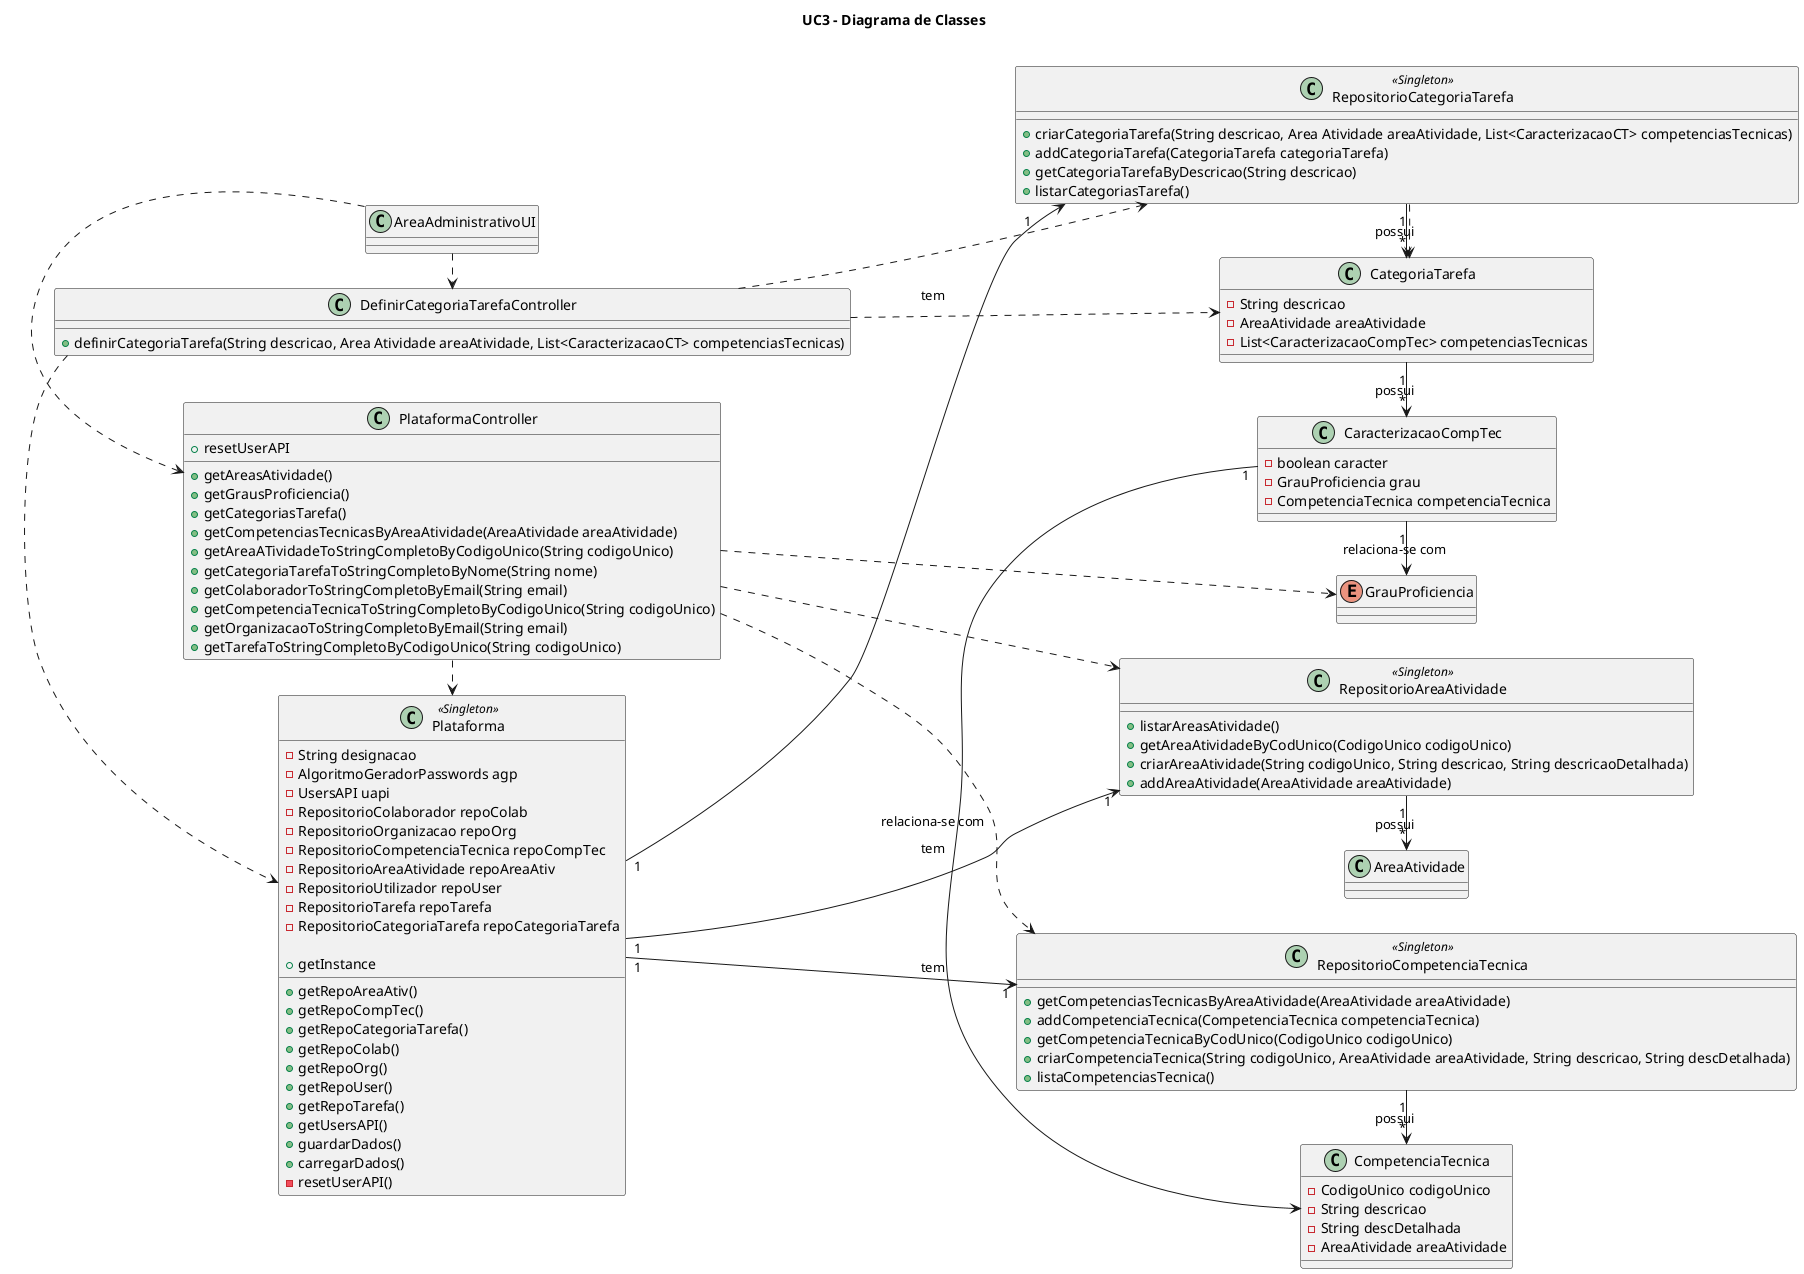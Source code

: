 @startuml

left to right direction

title UC3 - Diagrama de Classes \n

Class Plataforma <<Singleton>> {
    -String designacao
    -AlgoritmoGeradorPasswords agp
    -UsersAPI uapi
    -RepositorioColaborador repoColab
    -RepositorioOrganizacao repoOrg
    -RepositorioCompetenciaTecnica repoCompTec
    -RepositorioAreaAtividade repoAreaAtiv
    -RepositorioUtilizador repoUser
    -RepositorioTarefa repoTarefa
    -RepositorioCategoriaTarefa repoCategoriaTarefa

    +getInstance
    +getRepoAreaAtiv()
    +getRepoCompTec()
    +getRepoCategoriaTarefa()
    +getRepoColab()
    +getRepoOrg()
    +getRepoUser()
    +getRepoTarefa()
    +getUsersAPI()
    +guardarDados()
    +carregarDados()
    -resetUserAPI()
}

Class PlataformaController {
    +getAreasAtividade()
    +getGrausProficiencia()
    +getCategoriasTarefa()
    +getCompetenciasTecnicasByAreaAtividade(AreaAtividade areaAtividade)
    +resetUserAPI
    +getAreaATividadeToStringCompletoByCodigoUnico(String codigoUnico)
    +getCategoriaTarefaToStringCompletoByNome(String nome)
    +getColaboradorToStringCompletoByEmail(String email)
    +getCompetenciaTecnicaToStringCompletoByCodigoUnico(String codigoUnico)
    +getOrganizacaoToStringCompletoByEmail(String email)
    +getTarefaToStringCompletoByCodigoUnico(String codigoUnico)
}

Class CompetenciaTecnica {
    -CodigoUnico codigoUnico
    -String descricao
    -String descDetalhada
    -AreaAtividade areaAtividade
}

Class AreaAdministrativoUI {
}

Class DefinirCategoriaTarefaController {
    +definirCategoriaTarefa(String descricao, Area Atividade areaAtividade, List<CaracterizacaoCT> competenciasTecnicas)
}

Class CategoriaTarefa {
    -String descricao
    -AreaAtividade areaAtividade
    -List<CaracterizacaoCompTec> competenciasTecnicas
}

Class CaracterizacaoCompTec {
    -boolean caracter
    -GrauProficiencia grau
    -CompetenciaTecnica competenciaTecnica
}


Class RepositorioAreaAtividade <<Singleton>> {
    +listarAreasAtividade()
    +getAreaAtividadeByCodUnico(CodigoUnico codigoUnico)
    +criarAreaAtividade(String codigoUnico, String descricao, String descricaoDetalhada)
    +addAreaAtividade(AreaAtividade areaAtividade)
}

Class RepositorioCompetenciaTecnica <<Singleton>> {
    +getCompetenciasTecnicasByAreaAtividade(AreaAtividade areaAtividade)
    +addCompetenciaTecnica(CompetenciaTecnica competenciaTecnica)
    +getCompetenciaTecnicaByCodUnico(CodigoUnico codigoUnico)
    +criarCompetenciaTecnica(String codigoUnico, AreaAtividade areaAtividade, String descricao, String descDetalhada)
    +listaCompetenciasTecnica()
                                                
}

Class RepositorioCategoriaTarefa <<Singleton>> {
    +criarCategoriaTarefa(String descricao, Area Atividade areaAtividade, List<CaracterizacaoCT> competenciasTecnicas)
    +addCategoriaTarefa(CategoriaTarefa categoriaTarefa)
    +getCategoriaTarefaByDescricao(String descricao)
    +listarCategoriasTarefa()
}

Enum GrauProficiencia

AreaAdministrativoUI .> DefinirCategoriaTarefaController
AreaAdministrativoUI .> PlataformaController

PlataformaController .> RepositorioAreaAtividade
PlataformaController .> RepositorioCompetenciaTecnica
PlataformaController .> Plataforma
PlataformaController .> GrauProficiencia

DefinirCategoriaTarefaController .> Plataforma
DefinirCategoriaTarefaController .> RepositorioCategoriaTarefa
DefinirCategoriaTarefaController .> CategoriaTarefa

Plataforma "1" -down-> "1" RepositorioAreaAtividade: tem
Plataforma "1" -down-> "1" RepositorioCompetenciaTecnica: tem
Plataforma "1" -down-> "1" RepositorioCategoriaTarefa: tem

RepositorioCategoriaTarefa "1" -> "*" CategoriaTarefa: possui
RepositorioCategoriaTarefa .> CategoriaTarefa
RepositorioAreaAtividade "1" -> "*" AreaAtividade: possui
RepositorioCompetenciaTecnica "1" -> "*" CompetenciaTecnica: possui

CategoriaTarefa "1" -> "*" CaracterizacaoCompTec: possui
CaracterizacaoCompTec "1" -> GrauProficiencia: relaciona-se com
CaracterizacaoCompTec "1" -> CompetenciaTecnica: relaciona-se com

@enduml
